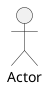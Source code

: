 @startuml
'https://plantuml.com/class-diagram

:Actor:

newpage
(Mostrar menú)

newpage
actor Cliente
usecase "Mostrar menú"
Cliente -right- "Mostrar menú"

@enduml